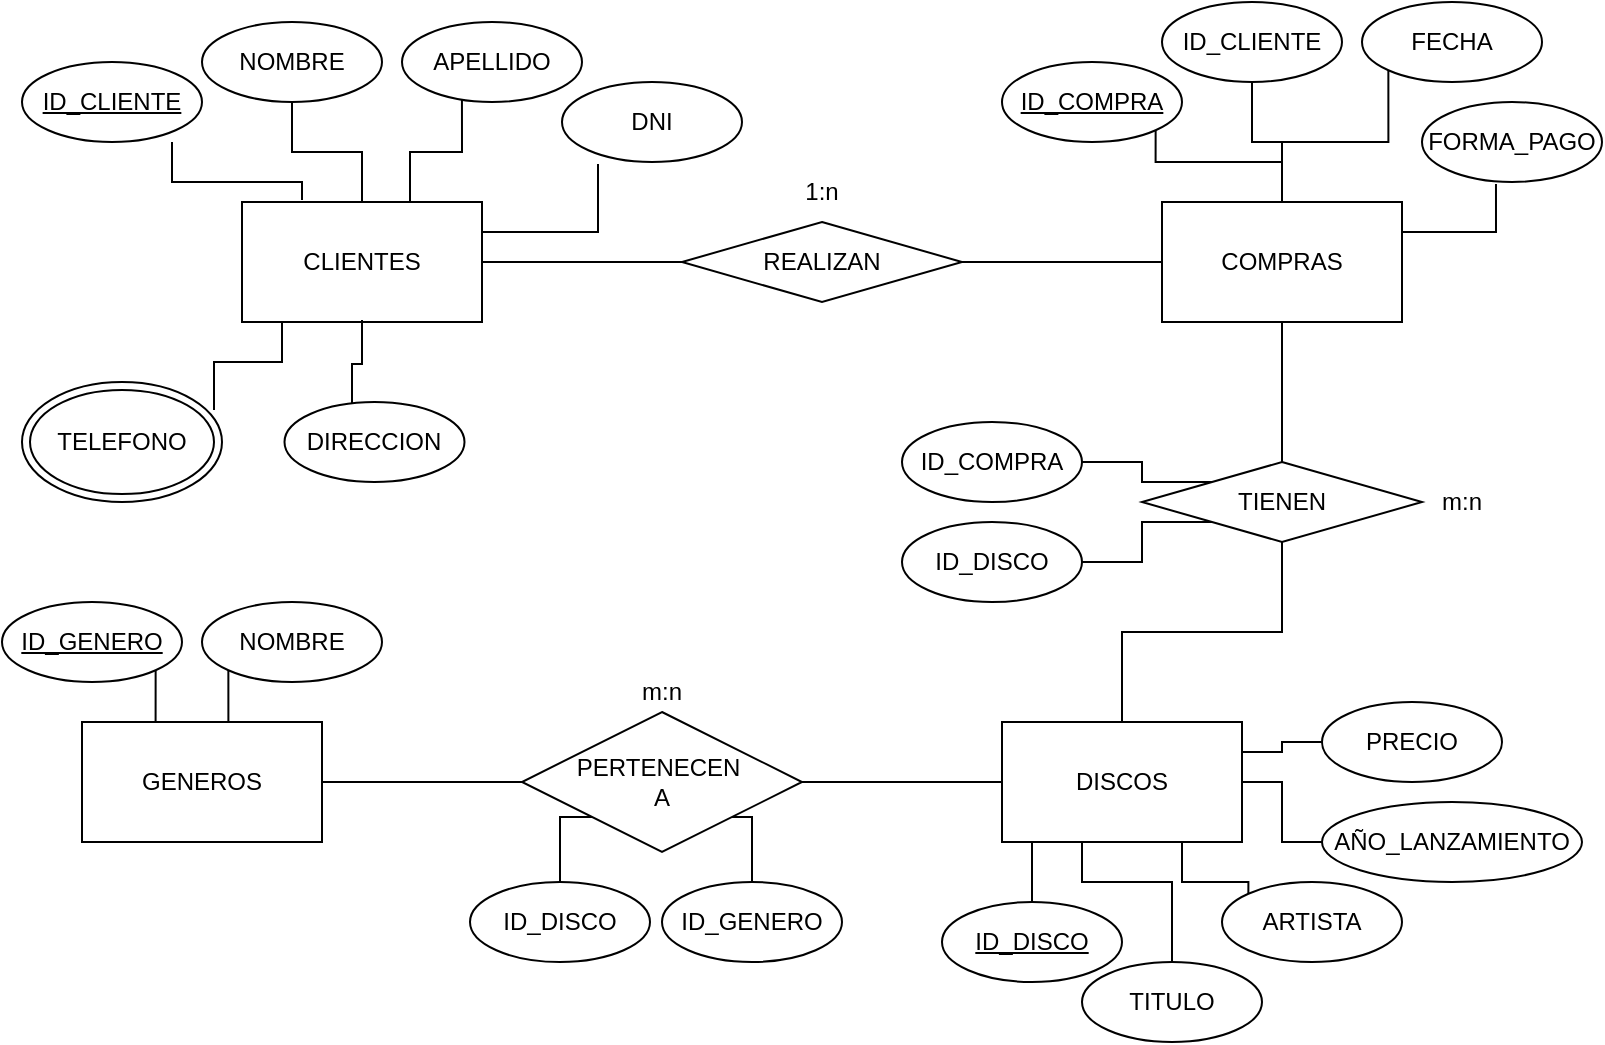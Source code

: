 <mxfile version="21.3.2" type="github">
  <diagram name="Página-1" id="nlaHgDk7MtEOHKfIky3o">
    <mxGraphModel dx="1120" dy="396" grid="1" gridSize="10" guides="1" tooltips="1" connect="1" arrows="1" fold="1" page="1" pageScale="1" pageWidth="827" pageHeight="1169" math="0" shadow="0">
      <root>
        <mxCell id="0" />
        <mxCell id="1" parent="0" />
        <mxCell id="aP_Akgzm--8WJA6tpNV4-22" value="" style="edgeStyle=orthogonalEdgeStyle;rounded=0;orthogonalLoop=1;jettySize=auto;html=1;endArrow=none;endFill=0;" edge="1" parent="1" source="aP_Akgzm--8WJA6tpNV4-1" target="aP_Akgzm--8WJA6tpNV4-9">
          <mxGeometry relative="1" as="geometry" />
        </mxCell>
        <mxCell id="aP_Akgzm--8WJA6tpNV4-23" style="edgeStyle=orthogonalEdgeStyle;rounded=0;orthogonalLoop=1;jettySize=auto;html=1;exitX=0.7;exitY=0.033;exitDx=0;exitDy=0;entryX=0.333;entryY=0.95;entryDx=0;entryDy=0;entryPerimeter=0;exitPerimeter=0;endArrow=none;endFill=0;" edge="1" parent="1" source="aP_Akgzm--8WJA6tpNV4-1" target="aP_Akgzm--8WJA6tpNV4-4">
          <mxGeometry relative="1" as="geometry" />
        </mxCell>
        <mxCell id="aP_Akgzm--8WJA6tpNV4-24" style="edgeStyle=orthogonalEdgeStyle;rounded=0;orthogonalLoop=1;jettySize=auto;html=1;exitX=1;exitY=0.25;exitDx=0;exitDy=0;entryX=0.2;entryY=1.025;entryDx=0;entryDy=0;entryPerimeter=0;endArrow=none;endFill=0;" edge="1" parent="1" source="aP_Akgzm--8WJA6tpNV4-1" target="aP_Akgzm--8WJA6tpNV4-5">
          <mxGeometry relative="1" as="geometry" />
        </mxCell>
        <mxCell id="aP_Akgzm--8WJA6tpNV4-25" style="edgeStyle=orthogonalEdgeStyle;rounded=0;orthogonalLoop=1;jettySize=auto;html=1;exitX=0.5;exitY=0;exitDx=0;exitDy=0;entryX=0.5;entryY=1;entryDx=0;entryDy=0;endArrow=none;endFill=0;" edge="1" parent="1" source="aP_Akgzm--8WJA6tpNV4-1" target="aP_Akgzm--8WJA6tpNV4-3">
          <mxGeometry relative="1" as="geometry" />
        </mxCell>
        <mxCell id="aP_Akgzm--8WJA6tpNV4-64" style="edgeStyle=orthogonalEdgeStyle;rounded=0;orthogonalLoop=1;jettySize=auto;html=1;exitX=0.5;exitY=1;exitDx=0;exitDy=0;entryX=0.96;entryY=0.233;entryDx=0;entryDy=0;entryPerimeter=0;endArrow=none;endFill=0;" edge="1" parent="1" source="aP_Akgzm--8WJA6tpNV4-1" target="aP_Akgzm--8WJA6tpNV4-63">
          <mxGeometry relative="1" as="geometry">
            <Array as="points">
              <mxPoint x="150" y="180" />
              <mxPoint x="150" y="200" />
              <mxPoint x="116" y="200" />
            </Array>
          </mxGeometry>
        </mxCell>
        <mxCell id="aP_Akgzm--8WJA6tpNV4-1" value="CLIENTES" style="rounded=0;whiteSpace=wrap;html=1;" vertex="1" parent="1">
          <mxGeometry x="130" y="120" width="120" height="60" as="geometry" />
        </mxCell>
        <mxCell id="aP_Akgzm--8WJA6tpNV4-2" value="ID_CLIENTE" style="ellipse;whiteSpace=wrap;html=1;fontStyle=4" vertex="1" parent="1">
          <mxGeometry x="20" y="50" width="90" height="40" as="geometry" />
        </mxCell>
        <mxCell id="aP_Akgzm--8WJA6tpNV4-3" value="NOMBRE" style="ellipse;whiteSpace=wrap;html=1;fontStyle=0" vertex="1" parent="1">
          <mxGeometry x="110" y="30" width="90" height="40" as="geometry" />
        </mxCell>
        <mxCell id="aP_Akgzm--8WJA6tpNV4-4" value="APELLIDO" style="ellipse;whiteSpace=wrap;html=1;fontStyle=0" vertex="1" parent="1">
          <mxGeometry x="210" y="30" width="90" height="40" as="geometry" />
        </mxCell>
        <mxCell id="aP_Akgzm--8WJA6tpNV4-5" value="DNI" style="ellipse;whiteSpace=wrap;html=1;fontStyle=0" vertex="1" parent="1">
          <mxGeometry x="290" y="60" width="90" height="40" as="geometry" />
        </mxCell>
        <mxCell id="aP_Akgzm--8WJA6tpNV4-8" value="DIRECCION" style="ellipse;whiteSpace=wrap;html=1;fontStyle=0" vertex="1" parent="1">
          <mxGeometry x="151.25" y="220" width="90" height="40" as="geometry" />
        </mxCell>
        <mxCell id="aP_Akgzm--8WJA6tpNV4-21" value="" style="edgeStyle=orthogonalEdgeStyle;rounded=0;orthogonalLoop=1;jettySize=auto;html=1;endArrow=none;endFill=0;" edge="1" parent="1" source="aP_Akgzm--8WJA6tpNV4-9" target="aP_Akgzm--8WJA6tpNV4-10">
          <mxGeometry relative="1" as="geometry" />
        </mxCell>
        <mxCell id="aP_Akgzm--8WJA6tpNV4-9" value="REALIZAN" style="rhombus;whiteSpace=wrap;html=1;" vertex="1" parent="1">
          <mxGeometry x="350" y="130" width="140" height="40" as="geometry" />
        </mxCell>
        <mxCell id="aP_Akgzm--8WJA6tpNV4-19" value="" style="edgeStyle=orthogonalEdgeStyle;rounded=0;orthogonalLoop=1;jettySize=auto;html=1;endArrow=none;endFill=0;" edge="1" parent="1" source="aP_Akgzm--8WJA6tpNV4-10" target="aP_Akgzm--8WJA6tpNV4-11">
          <mxGeometry relative="1" as="geometry" />
        </mxCell>
        <mxCell id="aP_Akgzm--8WJA6tpNV4-35" style="edgeStyle=orthogonalEdgeStyle;rounded=0;orthogonalLoop=1;jettySize=auto;html=1;exitX=0.5;exitY=0;exitDx=0;exitDy=0;entryX=1;entryY=1;entryDx=0;entryDy=0;endArrow=none;endFill=0;" edge="1" parent="1" source="aP_Akgzm--8WJA6tpNV4-10" target="aP_Akgzm--8WJA6tpNV4-29">
          <mxGeometry relative="1" as="geometry" />
        </mxCell>
        <mxCell id="aP_Akgzm--8WJA6tpNV4-36" style="edgeStyle=orthogonalEdgeStyle;rounded=0;orthogonalLoop=1;jettySize=auto;html=1;exitX=0.5;exitY=0;exitDx=0;exitDy=0;entryX=0.5;entryY=1;entryDx=0;entryDy=0;endArrow=none;endFill=0;" edge="1" parent="1" source="aP_Akgzm--8WJA6tpNV4-10" target="aP_Akgzm--8WJA6tpNV4-31">
          <mxGeometry relative="1" as="geometry" />
        </mxCell>
        <mxCell id="aP_Akgzm--8WJA6tpNV4-37" style="edgeStyle=orthogonalEdgeStyle;rounded=0;orthogonalLoop=1;jettySize=auto;html=1;exitX=0.5;exitY=0;exitDx=0;exitDy=0;entryX=0;entryY=1;entryDx=0;entryDy=0;endArrow=none;endFill=0;" edge="1" parent="1" source="aP_Akgzm--8WJA6tpNV4-10" target="aP_Akgzm--8WJA6tpNV4-32">
          <mxGeometry relative="1" as="geometry" />
        </mxCell>
        <mxCell id="aP_Akgzm--8WJA6tpNV4-38" style="edgeStyle=orthogonalEdgeStyle;rounded=0;orthogonalLoop=1;jettySize=auto;html=1;exitX=1;exitY=0.25;exitDx=0;exitDy=0;entryX=0.411;entryY=1.025;entryDx=0;entryDy=0;entryPerimeter=0;endArrow=none;endFill=0;" edge="1" parent="1" source="aP_Akgzm--8WJA6tpNV4-10" target="aP_Akgzm--8WJA6tpNV4-34">
          <mxGeometry relative="1" as="geometry" />
        </mxCell>
        <mxCell id="aP_Akgzm--8WJA6tpNV4-10" value="COMPRAS" style="rounded=0;whiteSpace=wrap;html=1;" vertex="1" parent="1">
          <mxGeometry x="590" y="120" width="120" height="60" as="geometry" />
        </mxCell>
        <mxCell id="aP_Akgzm--8WJA6tpNV4-20" value="" style="edgeStyle=orthogonalEdgeStyle;rounded=0;orthogonalLoop=1;jettySize=auto;html=1;endArrow=none;endFill=0;" edge="1" parent="1" source="aP_Akgzm--8WJA6tpNV4-11" target="aP_Akgzm--8WJA6tpNV4-12">
          <mxGeometry relative="1" as="geometry" />
        </mxCell>
        <mxCell id="aP_Akgzm--8WJA6tpNV4-42" style="edgeStyle=orthogonalEdgeStyle;rounded=0;orthogonalLoop=1;jettySize=auto;html=1;exitX=0;exitY=0;exitDx=0;exitDy=0;entryX=1;entryY=0.5;entryDx=0;entryDy=0;endArrow=none;endFill=0;" edge="1" parent="1" source="aP_Akgzm--8WJA6tpNV4-11" target="aP_Akgzm--8WJA6tpNV4-39">
          <mxGeometry relative="1" as="geometry">
            <Array as="points">
              <mxPoint x="580" y="260" />
              <mxPoint x="580" y="250" />
            </Array>
          </mxGeometry>
        </mxCell>
        <mxCell id="aP_Akgzm--8WJA6tpNV4-43" style="edgeStyle=orthogonalEdgeStyle;rounded=0;orthogonalLoop=1;jettySize=auto;html=1;exitX=0;exitY=1;exitDx=0;exitDy=0;entryX=1;entryY=0.5;entryDx=0;entryDy=0;endArrow=none;endFill=0;" edge="1" parent="1" source="aP_Akgzm--8WJA6tpNV4-11" target="aP_Akgzm--8WJA6tpNV4-41">
          <mxGeometry relative="1" as="geometry">
            <Array as="points">
              <mxPoint x="580" y="280" />
              <mxPoint x="580" y="300" />
            </Array>
          </mxGeometry>
        </mxCell>
        <mxCell id="aP_Akgzm--8WJA6tpNV4-11" value="TIENEN" style="rhombus;whiteSpace=wrap;html=1;" vertex="1" parent="1">
          <mxGeometry x="580" y="250" width="140" height="40" as="geometry" />
        </mxCell>
        <mxCell id="aP_Akgzm--8WJA6tpNV4-16" value="" style="edgeStyle=orthogonalEdgeStyle;rounded=0;orthogonalLoop=1;jettySize=auto;html=1;endArrow=none;endFill=0;" edge="1" parent="1" source="aP_Akgzm--8WJA6tpNV4-12">
          <mxGeometry relative="1" as="geometry">
            <mxPoint x="410" y="410" as="targetPoint" />
          </mxGeometry>
        </mxCell>
        <mxCell id="aP_Akgzm--8WJA6tpNV4-53" style="edgeStyle=orthogonalEdgeStyle;rounded=0;orthogonalLoop=1;jettySize=auto;html=1;exitX=0.25;exitY=1;exitDx=0;exitDy=0;entryX=0.5;entryY=0;entryDx=0;entryDy=0;endArrow=none;endFill=0;" edge="1" parent="1" source="aP_Akgzm--8WJA6tpNV4-12" target="aP_Akgzm--8WJA6tpNV4-52">
          <mxGeometry relative="1" as="geometry" />
        </mxCell>
        <mxCell id="aP_Akgzm--8WJA6tpNV4-55" style="edgeStyle=orthogonalEdgeStyle;rounded=0;orthogonalLoop=1;jettySize=auto;html=1;exitX=0.25;exitY=1;exitDx=0;exitDy=0;entryX=0.5;entryY=0;entryDx=0;entryDy=0;endArrow=none;endFill=0;" edge="1" parent="1" source="aP_Akgzm--8WJA6tpNV4-12" target="aP_Akgzm--8WJA6tpNV4-54">
          <mxGeometry relative="1" as="geometry">
            <Array as="points">
              <mxPoint x="550" y="440" />
              <mxPoint x="550" y="460" />
              <mxPoint x="595" y="460" />
            </Array>
          </mxGeometry>
        </mxCell>
        <mxCell id="aP_Akgzm--8WJA6tpNV4-57" style="edgeStyle=orthogonalEdgeStyle;rounded=0;orthogonalLoop=1;jettySize=auto;html=1;exitX=0.75;exitY=1;exitDx=0;exitDy=0;entryX=0;entryY=0;entryDx=0;entryDy=0;endArrow=none;endFill=0;" edge="1" parent="1" source="aP_Akgzm--8WJA6tpNV4-12" target="aP_Akgzm--8WJA6tpNV4-56">
          <mxGeometry relative="1" as="geometry" />
        </mxCell>
        <mxCell id="aP_Akgzm--8WJA6tpNV4-61" style="edgeStyle=orthogonalEdgeStyle;rounded=0;orthogonalLoop=1;jettySize=auto;html=1;exitX=1;exitY=0.25;exitDx=0;exitDy=0;entryX=0;entryY=0.5;entryDx=0;entryDy=0;endArrow=none;endFill=0;" edge="1" parent="1" source="aP_Akgzm--8WJA6tpNV4-12" target="aP_Akgzm--8WJA6tpNV4-60">
          <mxGeometry relative="1" as="geometry" />
        </mxCell>
        <mxCell id="aP_Akgzm--8WJA6tpNV4-62" style="edgeStyle=orthogonalEdgeStyle;rounded=0;orthogonalLoop=1;jettySize=auto;html=1;exitX=1;exitY=0.5;exitDx=0;exitDy=0;entryX=0;entryY=0.5;entryDx=0;entryDy=0;endArrow=none;endFill=0;" edge="1" parent="1" source="aP_Akgzm--8WJA6tpNV4-12" target="aP_Akgzm--8WJA6tpNV4-58">
          <mxGeometry relative="1" as="geometry" />
        </mxCell>
        <mxCell id="aP_Akgzm--8WJA6tpNV4-12" value="DISCOS" style="rounded=0;whiteSpace=wrap;html=1;" vertex="1" parent="1">
          <mxGeometry x="510" y="380" width="120" height="60" as="geometry" />
        </mxCell>
        <mxCell id="aP_Akgzm--8WJA6tpNV4-17" value="" style="edgeStyle=orthogonalEdgeStyle;rounded=0;orthogonalLoop=1;jettySize=auto;html=1;endArrow=none;endFill=0;startArrow=none;startFill=0;" edge="1" parent="1" source="aP_Akgzm--8WJA6tpNV4-13" target="aP_Akgzm--8WJA6tpNV4-14">
          <mxGeometry relative="1" as="geometry" />
        </mxCell>
        <mxCell id="aP_Akgzm--8WJA6tpNV4-50" style="edgeStyle=orthogonalEdgeStyle;rounded=0;orthogonalLoop=1;jettySize=auto;html=1;exitX=0;exitY=1;exitDx=0;exitDy=0;entryX=0.5;entryY=0;entryDx=0;entryDy=0;endArrow=none;endFill=0;" edge="1" parent="1" source="aP_Akgzm--8WJA6tpNV4-13" target="aP_Akgzm--8WJA6tpNV4-48">
          <mxGeometry relative="1" as="geometry" />
        </mxCell>
        <mxCell id="aP_Akgzm--8WJA6tpNV4-51" style="edgeStyle=orthogonalEdgeStyle;rounded=0;orthogonalLoop=1;jettySize=auto;html=1;exitX=1;exitY=1;exitDx=0;exitDy=0;entryX=0.5;entryY=0;entryDx=0;entryDy=0;endArrow=none;endFill=0;" edge="1" parent="1" source="aP_Akgzm--8WJA6tpNV4-13" target="aP_Akgzm--8WJA6tpNV4-49">
          <mxGeometry relative="1" as="geometry" />
        </mxCell>
        <mxCell id="aP_Akgzm--8WJA6tpNV4-13" value="PERTENECEN&amp;nbsp;&lt;br&gt;A" style="rhombus;whiteSpace=wrap;html=1;" vertex="1" parent="1">
          <mxGeometry x="270" y="375" width="140" height="70" as="geometry" />
        </mxCell>
        <mxCell id="aP_Akgzm--8WJA6tpNV4-46" style="edgeStyle=orthogonalEdgeStyle;rounded=0;orthogonalLoop=1;jettySize=auto;html=1;exitX=0.5;exitY=0;exitDx=0;exitDy=0;entryX=1;entryY=1;entryDx=0;entryDy=0;endArrow=none;endFill=0;" edge="1" parent="1" source="aP_Akgzm--8WJA6tpNV4-14" target="aP_Akgzm--8WJA6tpNV4-44">
          <mxGeometry relative="1" as="geometry" />
        </mxCell>
        <mxCell id="aP_Akgzm--8WJA6tpNV4-47" style="edgeStyle=orthogonalEdgeStyle;rounded=0;orthogonalLoop=1;jettySize=auto;html=1;exitX=0.75;exitY=0;exitDx=0;exitDy=0;entryX=0;entryY=1;entryDx=0;entryDy=0;endArrow=none;endFill=0;" edge="1" parent="1" source="aP_Akgzm--8WJA6tpNV4-14" target="aP_Akgzm--8WJA6tpNV4-45">
          <mxGeometry relative="1" as="geometry" />
        </mxCell>
        <mxCell id="aP_Akgzm--8WJA6tpNV4-14" value="GENEROS" style="rounded=0;whiteSpace=wrap;html=1;" vertex="1" parent="1">
          <mxGeometry x="50" y="380" width="120" height="60" as="geometry" />
        </mxCell>
        <mxCell id="aP_Akgzm--8WJA6tpNV4-29" value="ID_COMPRA" style="ellipse;whiteSpace=wrap;html=1;fontStyle=4" vertex="1" parent="1">
          <mxGeometry x="510" y="50" width="90" height="40" as="geometry" />
        </mxCell>
        <mxCell id="aP_Akgzm--8WJA6tpNV4-31" value="ID_CLIENTE" style="ellipse;whiteSpace=wrap;html=1;fontStyle=0" vertex="1" parent="1">
          <mxGeometry x="590" y="20" width="90" height="40" as="geometry" />
        </mxCell>
        <mxCell id="aP_Akgzm--8WJA6tpNV4-32" value="FECHA" style="ellipse;whiteSpace=wrap;html=1;fontStyle=0" vertex="1" parent="1">
          <mxGeometry x="690" y="20" width="90" height="40" as="geometry" />
        </mxCell>
        <mxCell id="aP_Akgzm--8WJA6tpNV4-34" value="FORMA_PAGO" style="ellipse;whiteSpace=wrap;html=1;fontStyle=0" vertex="1" parent="1">
          <mxGeometry x="720" y="70" width="90" height="40" as="geometry" />
        </mxCell>
        <mxCell id="aP_Akgzm--8WJA6tpNV4-39" value="ID_COMPRA" style="ellipse;whiteSpace=wrap;html=1;fontStyle=0" vertex="1" parent="1">
          <mxGeometry x="460" y="230" width="90" height="40" as="geometry" />
        </mxCell>
        <mxCell id="aP_Akgzm--8WJA6tpNV4-41" value="ID_DISCO" style="ellipse;whiteSpace=wrap;html=1;fontStyle=0" vertex="1" parent="1">
          <mxGeometry x="460" y="280" width="90" height="40" as="geometry" />
        </mxCell>
        <mxCell id="aP_Akgzm--8WJA6tpNV4-44" value="ID_GENERO" style="ellipse;whiteSpace=wrap;html=1;fontStyle=4" vertex="1" parent="1">
          <mxGeometry x="10" y="320" width="90" height="40" as="geometry" />
        </mxCell>
        <mxCell id="aP_Akgzm--8WJA6tpNV4-45" value="NOMBRE" style="ellipse;whiteSpace=wrap;html=1;fontStyle=0" vertex="1" parent="1">
          <mxGeometry x="110" y="320" width="90" height="40" as="geometry" />
        </mxCell>
        <mxCell id="aP_Akgzm--8WJA6tpNV4-48" value="ID_DISCO" style="ellipse;whiteSpace=wrap;html=1;fontStyle=0" vertex="1" parent="1">
          <mxGeometry x="244" y="460" width="90" height="40" as="geometry" />
        </mxCell>
        <mxCell id="aP_Akgzm--8WJA6tpNV4-49" value="ID_GENERO" style="ellipse;whiteSpace=wrap;html=1;fontStyle=0" vertex="1" parent="1">
          <mxGeometry x="340" y="460" width="90" height="40" as="geometry" />
        </mxCell>
        <mxCell id="aP_Akgzm--8WJA6tpNV4-52" value="ID_DISCO" style="ellipse;whiteSpace=wrap;html=1;fontStyle=4" vertex="1" parent="1">
          <mxGeometry x="480" y="470" width="90" height="40" as="geometry" />
        </mxCell>
        <mxCell id="aP_Akgzm--8WJA6tpNV4-54" value="TITULO" style="ellipse;whiteSpace=wrap;html=1;fontStyle=0" vertex="1" parent="1">
          <mxGeometry x="550" y="500" width="90" height="40" as="geometry" />
        </mxCell>
        <mxCell id="aP_Akgzm--8WJA6tpNV4-56" value="ARTISTA" style="ellipse;whiteSpace=wrap;html=1;fontStyle=0" vertex="1" parent="1">
          <mxGeometry x="620" y="460" width="90" height="40" as="geometry" />
        </mxCell>
        <mxCell id="aP_Akgzm--8WJA6tpNV4-58" value="AÑO_LANZAMIENTO" style="ellipse;whiteSpace=wrap;html=1;fontStyle=0" vertex="1" parent="1">
          <mxGeometry x="670" y="420" width="130" height="40" as="geometry" />
        </mxCell>
        <mxCell id="aP_Akgzm--8WJA6tpNV4-60" value="PRECIO" style="ellipse;whiteSpace=wrap;html=1;fontStyle=0" vertex="1" parent="1">
          <mxGeometry x="670" y="370" width="90" height="40" as="geometry" />
        </mxCell>
        <mxCell id="aP_Akgzm--8WJA6tpNV4-63" value="TELEFONO" style="ellipse;shape=doubleEllipse;whiteSpace=wrap;html=1;" vertex="1" parent="1">
          <mxGeometry x="20" y="210" width="100" height="60" as="geometry" />
        </mxCell>
        <mxCell id="aP_Akgzm--8WJA6tpNV4-66" style="edgeStyle=orthogonalEdgeStyle;rounded=0;orthogonalLoop=1;jettySize=auto;html=1;exitX=0.5;exitY=1;exitDx=0;exitDy=0;entryX=0.375;entryY=0.05;entryDx=0;entryDy=0;entryPerimeter=0;endArrow=none;endFill=0;" edge="1" parent="1">
          <mxGeometry relative="1" as="geometry">
            <mxPoint x="190" y="179" as="sourcePoint" />
            <mxPoint x="185" y="221" as="targetPoint" />
            <Array as="points">
              <mxPoint x="190" y="201" />
              <mxPoint x="185" y="201" />
            </Array>
          </mxGeometry>
        </mxCell>
        <mxCell id="aP_Akgzm--8WJA6tpNV4-67" style="edgeStyle=orthogonalEdgeStyle;rounded=0;orthogonalLoop=1;jettySize=auto;html=1;exitX=0.25;exitY=0;exitDx=0;exitDy=0;entryX=0.833;entryY=1.025;entryDx=0;entryDy=0;entryPerimeter=0;endArrow=none;endFill=0;" edge="1" parent="1">
          <mxGeometry relative="1" as="geometry">
            <mxPoint x="160" y="119" as="sourcePoint" />
            <mxPoint x="95" y="90" as="targetPoint" />
            <Array as="points">
              <mxPoint x="160" y="110" />
              <mxPoint x="95" y="110" />
            </Array>
          </mxGeometry>
        </mxCell>
        <mxCell id="aP_Akgzm--8WJA6tpNV4-68" value="1:n" style="text;html=1;strokeColor=none;fillColor=none;align=center;verticalAlign=middle;whiteSpace=wrap;rounded=0;" vertex="1" parent="1">
          <mxGeometry x="390" y="100" width="60" height="30" as="geometry" />
        </mxCell>
        <mxCell id="aP_Akgzm--8WJA6tpNV4-69" value="m:n" style="text;html=1;strokeColor=none;fillColor=none;align=center;verticalAlign=middle;whiteSpace=wrap;rounded=0;" vertex="1" parent="1">
          <mxGeometry x="710" y="255" width="60" height="30" as="geometry" />
        </mxCell>
        <mxCell id="aP_Akgzm--8WJA6tpNV4-70" value="m:n" style="text;html=1;strokeColor=none;fillColor=none;align=center;verticalAlign=middle;whiteSpace=wrap;rounded=0;" vertex="1" parent="1">
          <mxGeometry x="310" y="350" width="60" height="30" as="geometry" />
        </mxCell>
      </root>
    </mxGraphModel>
  </diagram>
</mxfile>
